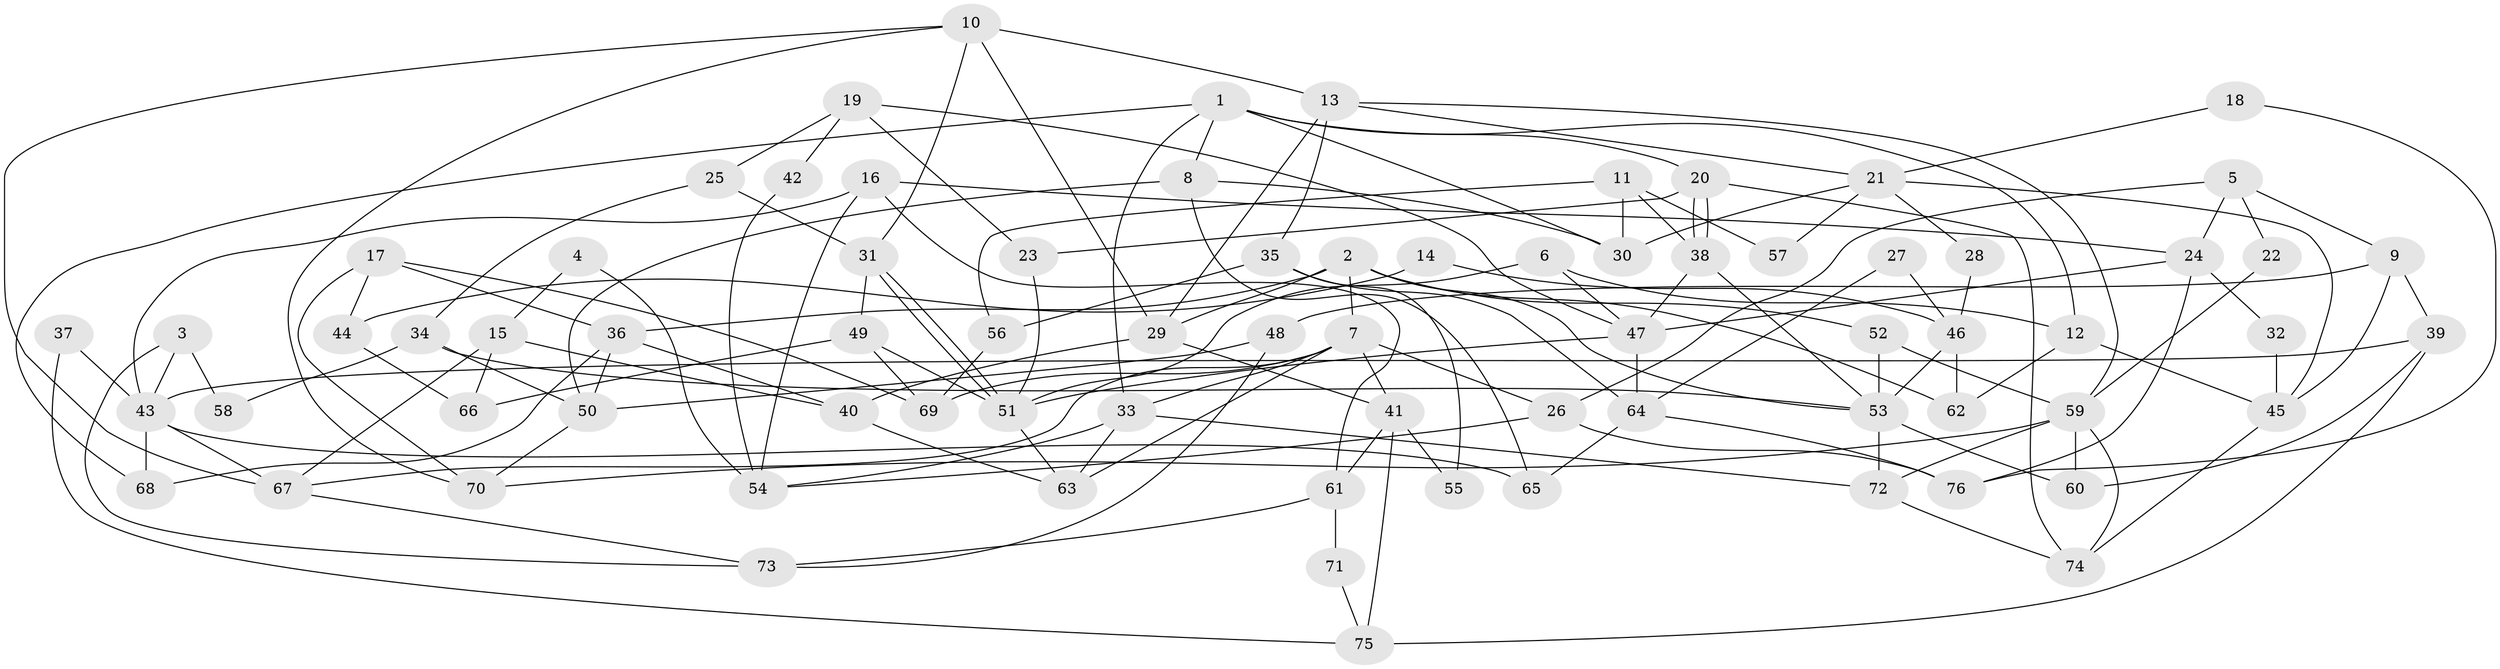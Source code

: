 // coarse degree distribution, {6: 0.2, 11: 0.044444444444444446, 2: 0.13333333333333333, 7: 0.044444444444444446, 5: 0.17777777777777778, 4: 0.2, 3: 0.13333333333333333, 8: 0.022222222222222223, 9: 0.044444444444444446}
// Generated by graph-tools (version 1.1) at 2025/18/03/04/25 18:18:53]
// undirected, 76 vertices, 152 edges
graph export_dot {
graph [start="1"]
  node [color=gray90,style=filled];
  1;
  2;
  3;
  4;
  5;
  6;
  7;
  8;
  9;
  10;
  11;
  12;
  13;
  14;
  15;
  16;
  17;
  18;
  19;
  20;
  21;
  22;
  23;
  24;
  25;
  26;
  27;
  28;
  29;
  30;
  31;
  32;
  33;
  34;
  35;
  36;
  37;
  38;
  39;
  40;
  41;
  42;
  43;
  44;
  45;
  46;
  47;
  48;
  49;
  50;
  51;
  52;
  53;
  54;
  55;
  56;
  57;
  58;
  59;
  60;
  61;
  62;
  63;
  64;
  65;
  66;
  67;
  68;
  69;
  70;
  71;
  72;
  73;
  74;
  75;
  76;
  1 -- 12;
  1 -- 33;
  1 -- 8;
  1 -- 20;
  1 -- 30;
  1 -- 68;
  2 -- 53;
  2 -- 7;
  2 -- 29;
  2 -- 36;
  2 -- 52;
  2 -- 62;
  3 -- 73;
  3 -- 43;
  3 -- 58;
  4 -- 15;
  4 -- 54;
  5 -- 24;
  5 -- 9;
  5 -- 22;
  5 -- 26;
  6 -- 51;
  6 -- 47;
  6 -- 12;
  7 -- 67;
  7 -- 63;
  7 -- 26;
  7 -- 33;
  7 -- 41;
  7 -- 69;
  8 -- 30;
  8 -- 50;
  8 -- 65;
  9 -- 48;
  9 -- 39;
  9 -- 45;
  10 -- 13;
  10 -- 31;
  10 -- 29;
  10 -- 67;
  10 -- 70;
  11 -- 38;
  11 -- 30;
  11 -- 56;
  11 -- 57;
  12 -- 45;
  12 -- 62;
  13 -- 59;
  13 -- 29;
  13 -- 21;
  13 -- 35;
  14 -- 44;
  14 -- 46;
  15 -- 67;
  15 -- 40;
  15 -- 66;
  16 -- 43;
  16 -- 24;
  16 -- 54;
  16 -- 61;
  17 -- 69;
  17 -- 36;
  17 -- 44;
  17 -- 70;
  18 -- 76;
  18 -- 21;
  19 -- 23;
  19 -- 47;
  19 -- 25;
  19 -- 42;
  20 -- 38;
  20 -- 38;
  20 -- 23;
  20 -- 74;
  21 -- 45;
  21 -- 28;
  21 -- 30;
  21 -- 57;
  22 -- 59;
  23 -- 51;
  24 -- 76;
  24 -- 47;
  24 -- 32;
  25 -- 34;
  25 -- 31;
  26 -- 54;
  26 -- 76;
  27 -- 64;
  27 -- 46;
  28 -- 46;
  29 -- 40;
  29 -- 41;
  31 -- 51;
  31 -- 51;
  31 -- 49;
  32 -- 45;
  33 -- 54;
  33 -- 63;
  33 -- 72;
  34 -- 53;
  34 -- 50;
  34 -- 58;
  35 -- 56;
  35 -- 55;
  35 -- 64;
  36 -- 50;
  36 -- 40;
  36 -- 68;
  37 -- 43;
  37 -- 75;
  38 -- 53;
  38 -- 47;
  39 -- 43;
  39 -- 60;
  39 -- 75;
  40 -- 63;
  41 -- 55;
  41 -- 61;
  41 -- 75;
  42 -- 54;
  43 -- 68;
  43 -- 65;
  43 -- 67;
  44 -- 66;
  45 -- 74;
  46 -- 53;
  46 -- 62;
  47 -- 51;
  47 -- 64;
  48 -- 50;
  48 -- 73;
  49 -- 51;
  49 -- 66;
  49 -- 69;
  50 -- 70;
  51 -- 63;
  52 -- 59;
  52 -- 53;
  53 -- 72;
  53 -- 60;
  56 -- 69;
  59 -- 72;
  59 -- 70;
  59 -- 60;
  59 -- 74;
  61 -- 71;
  61 -- 73;
  64 -- 65;
  64 -- 76;
  67 -- 73;
  71 -- 75;
  72 -- 74;
}
